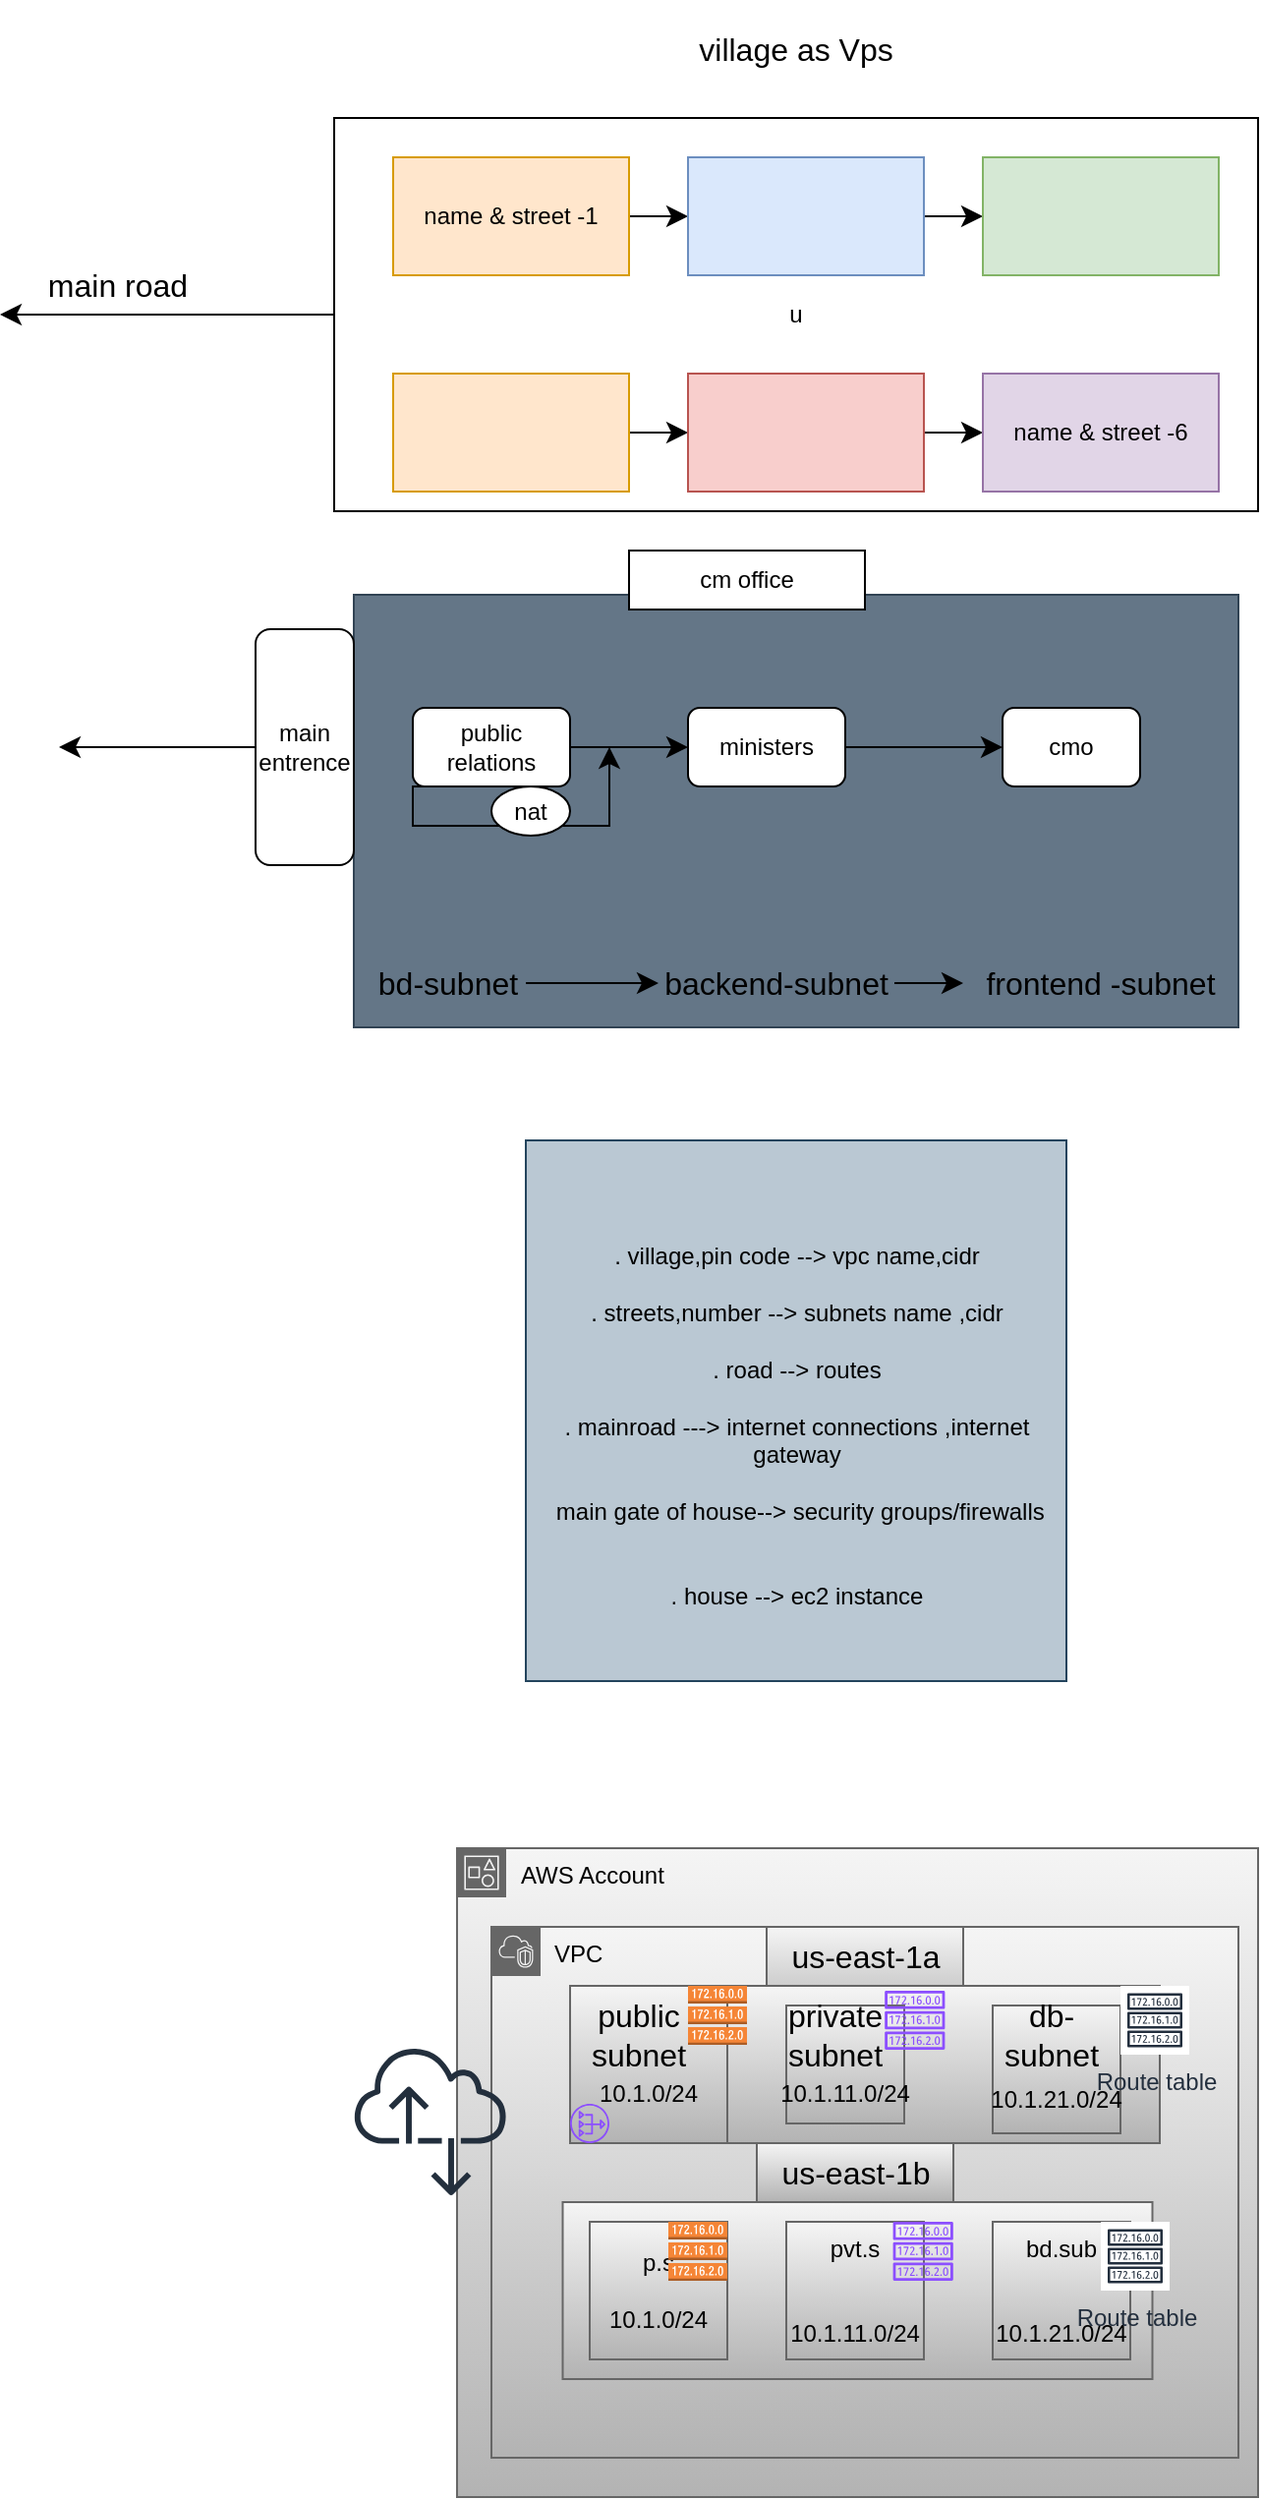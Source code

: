<mxfile version="24.8.4">
  <diagram name="Page-1" id="mvzZ6NSyyMqOKgbDVsj_">
    <mxGraphModel dx="1474" dy="607" grid="1" gridSize="10" guides="1" tooltips="1" connect="1" arrows="0" fold="1" page="1" pageScale="1" pageWidth="850" pageHeight="1100" math="0" shadow="0">
      <root>
        <mxCell id="0" />
        <mxCell id="1" parent="0" />
        <mxCell id="NnzPZb60_fNd0hpzD29Z-30" style="edgeStyle=none;curved=1;rounded=0;orthogonalLoop=1;jettySize=auto;html=1;fontSize=12;startSize=8;endSize=8;" parent="1" source="NnzPZb60_fNd0hpzD29Z-1" edge="1">
          <mxGeometry relative="1" as="geometry">
            <mxPoint x="-110" y="210" as="targetPoint" />
          </mxGeometry>
        </mxCell>
        <mxCell id="NnzPZb60_fNd0hpzD29Z-1" value="u" style="rounded=0;whiteSpace=wrap;html=1;" parent="1" vertex="1">
          <mxGeometry x="60" y="110" width="470" height="200" as="geometry" />
        </mxCell>
        <mxCell id="NnzPZb60_fNd0hpzD29Z-16" value="" style="edgeStyle=none;curved=1;rounded=0;orthogonalLoop=1;jettySize=auto;html=1;fontSize=12;startSize=8;endSize=8;" parent="1" source="NnzPZb60_fNd0hpzD29Z-2" target="NnzPZb60_fNd0hpzD29Z-9" edge="1">
          <mxGeometry relative="1" as="geometry" />
        </mxCell>
        <mxCell id="NnzPZb60_fNd0hpzD29Z-2" value="" style="rounded=0;whiteSpace=wrap;html=1;fillColor=#ffe6cc;strokeColor=#d79b00;" parent="1" vertex="1">
          <mxGeometry x="90" y="240" width="120" height="60" as="geometry" />
        </mxCell>
        <mxCell id="NnzPZb60_fNd0hpzD29Z-14" value="" style="edgeStyle=none;curved=1;rounded=0;orthogonalLoop=1;jettySize=auto;html=1;fontSize=12;startSize=8;endSize=8;" parent="1" source="NnzPZb60_fNd0hpzD29Z-3" target="NnzPZb60_fNd0hpzD29Z-11" edge="1">
          <mxGeometry relative="1" as="geometry" />
        </mxCell>
        <mxCell id="NnzPZb60_fNd0hpzD29Z-3" value="" style="rounded=0;whiteSpace=wrap;html=1;" parent="1" vertex="1">
          <mxGeometry x="240" y="130" width="120" height="60" as="geometry" />
        </mxCell>
        <mxCell id="NnzPZb60_fNd0hpzD29Z-13" value="" style="edgeStyle=none;curved=1;rounded=0;orthogonalLoop=1;jettySize=auto;html=1;fontSize=12;startSize=8;endSize=8;" parent="1" source="NnzPZb60_fNd0hpzD29Z-8" target="NnzPZb60_fNd0hpzD29Z-3" edge="1">
          <mxGeometry relative="1" as="geometry" />
        </mxCell>
        <mxCell id="NnzPZb60_fNd0hpzD29Z-8" value="name &amp;amp; street -1" style="rounded=0;whiteSpace=wrap;html=1;fillColor=#ffe6cc;strokeColor=#d79b00;" parent="1" vertex="1">
          <mxGeometry x="90" y="130" width="120" height="60" as="geometry" />
        </mxCell>
        <mxCell id="NnzPZb60_fNd0hpzD29Z-15" value="" style="edgeStyle=none;curved=1;rounded=0;orthogonalLoop=1;jettySize=auto;html=1;fontSize=12;startSize=8;endSize=8;" parent="1" source="NnzPZb60_fNd0hpzD29Z-9" target="NnzPZb60_fNd0hpzD29Z-10" edge="1">
          <mxGeometry relative="1" as="geometry" />
        </mxCell>
        <mxCell id="NnzPZb60_fNd0hpzD29Z-9" value="" style="rounded=0;whiteSpace=wrap;html=1;fillColor=#f8cecc;strokeColor=#b85450;" parent="1" vertex="1">
          <mxGeometry x="240" y="240" width="120" height="60" as="geometry" />
        </mxCell>
        <mxCell id="NnzPZb60_fNd0hpzD29Z-10" value="name &amp;amp; street -6" style="rounded=0;whiteSpace=wrap;html=1;fillColor=#e1d5e7;strokeColor=#9673a6;" parent="1" vertex="1">
          <mxGeometry x="390" y="240" width="120" height="60" as="geometry" />
        </mxCell>
        <mxCell id="NnzPZb60_fNd0hpzD29Z-11" value="" style="rounded=0;whiteSpace=wrap;html=1;fillColor=#d5e8d4;strokeColor=#82b366;" parent="1" vertex="1">
          <mxGeometry x="390" y="130" width="120" height="60" as="geometry" />
        </mxCell>
        <mxCell id="NnzPZb60_fNd0hpzD29Z-17" value="" style="rounded=0;whiteSpace=wrap;html=1;fillColor=#647687;fontColor=#ffffff;strokeColor=#314354;" parent="1" vertex="1">
          <mxGeometry x="70" y="352.5" width="450" height="220" as="geometry" />
        </mxCell>
        <mxCell id="9qyINy1KkSHCjzg-Aph0-6" style="edgeStyle=orthogonalEdgeStyle;rounded=0;orthogonalLoop=1;jettySize=auto;html=1;entryX=0;entryY=0.5;entryDx=0;entryDy=0;fontSize=12;startSize=8;endSize=8;" edge="1" parent="1" source="9qyINy1KkSHCjzg-Aph0-13">
          <mxGeometry relative="1" as="geometry">
            <mxPoint x="100" y="450" as="sourcePoint" />
            <mxPoint x="200" y="430" as="targetPoint" />
            <Array as="points">
              <mxPoint x="100" y="450" />
              <mxPoint x="100" y="470" />
              <mxPoint x="200" y="470" />
            </Array>
          </mxGeometry>
        </mxCell>
        <mxCell id="9qyINy1KkSHCjzg-Aph0-12" value="" style="edgeStyle=elbowEdgeStyle;rounded=0;orthogonalLoop=1;jettySize=auto;html=1;fontSize=12;startSize=8;endSize=8;" edge="1" parent="1" source="NnzPZb60_fNd0hpzD29Z-18" target="NnzPZb60_fNd0hpzD29Z-19">
          <mxGeometry relative="1" as="geometry" />
        </mxCell>
        <mxCell id="NnzPZb60_fNd0hpzD29Z-18" value="public relations" style="rounded=1;whiteSpace=wrap;html=1;" parent="1" vertex="1">
          <mxGeometry x="100" y="410" width="80" height="40" as="geometry" />
        </mxCell>
        <mxCell id="9qyINy1KkSHCjzg-Aph0-8" style="edgeStyle=none;curved=1;rounded=0;orthogonalLoop=1;jettySize=auto;html=1;fontSize=12;startSize=8;endSize=8;" edge="1" parent="1" source="NnzPZb60_fNd0hpzD29Z-19" target="NnzPZb60_fNd0hpzD29Z-20">
          <mxGeometry relative="1" as="geometry" />
        </mxCell>
        <mxCell id="NnzPZb60_fNd0hpzD29Z-19" value="ministers" style="rounded=1;whiteSpace=wrap;html=1;" parent="1" vertex="1">
          <mxGeometry x="240" y="410" width="80" height="40" as="geometry" />
        </mxCell>
        <mxCell id="NnzPZb60_fNd0hpzD29Z-20" value="cmo" style="rounded=1;whiteSpace=wrap;html=1;" parent="1" vertex="1">
          <mxGeometry x="400" y="410" width="70" height="40" as="geometry" />
        </mxCell>
        <mxCell id="NnzPZb60_fNd0hpzD29Z-22" style="edgeStyle=none;curved=1;rounded=0;orthogonalLoop=1;jettySize=auto;html=1;fontSize=12;startSize=8;endSize=8;" parent="1" source="NnzPZb60_fNd0hpzD29Z-21" edge="1">
          <mxGeometry relative="1" as="geometry">
            <mxPoint x="-80" y="430" as="targetPoint" />
          </mxGeometry>
        </mxCell>
        <mxCell id="NnzPZb60_fNd0hpzD29Z-21" value="main&lt;div&gt;entrence&lt;/div&gt;" style="rounded=1;whiteSpace=wrap;html=1;" parent="1" vertex="1">
          <mxGeometry x="20" y="370" width="50" height="120" as="geometry" />
        </mxCell>
        <mxCell id="NnzPZb60_fNd0hpzD29Z-23" value="cm office" style="rounded=0;whiteSpace=wrap;html=1;" parent="1" vertex="1">
          <mxGeometry x="210" y="330" width="120" height="30" as="geometry" />
        </mxCell>
        <mxCell id="NnzPZb60_fNd0hpzD29Z-24" value="" style="rounded=0;whiteSpace=wrap;html=1;fillColor=#dae8fc;strokeColor=#6c8ebf;" parent="1" vertex="1">
          <mxGeometry x="240" y="130" width="120" height="60" as="geometry" />
        </mxCell>
        <mxCell id="NnzPZb60_fNd0hpzD29Z-26" value="&lt;div&gt;&lt;br&gt;&lt;/div&gt;&lt;div&gt;. village,pin code --&amp;gt; vpc name,cidr&lt;/div&gt;&lt;div&gt;&lt;br&gt;&lt;/div&gt;&lt;div&gt;. streets,number --&amp;gt; subnets name ,cidr&lt;/div&gt;&lt;div&gt;&lt;br&gt;&lt;/div&gt;&lt;div&gt;. road --&amp;gt; routes&lt;/div&gt;&lt;div&gt;&lt;br&gt;&lt;/div&gt;&lt;div&gt;. mainroad ---&amp;gt; internet connections ,internet gateway&lt;/div&gt;&lt;div&gt;&lt;br&gt;&lt;/div&gt;&lt;div&gt;&amp;nbsp;main gate of house--&amp;gt; security groups/firewalls&lt;/div&gt;&lt;div&gt;&lt;br&gt;&lt;/div&gt;&lt;div&gt;&lt;br&gt;&lt;/div&gt;&lt;div&gt;. house --&amp;gt; ec2 instance&lt;/div&gt;" style="whiteSpace=wrap;html=1;aspect=fixed;fillColor=#bac8d3;strokeColor=#23445d;" parent="1" vertex="1">
          <mxGeometry x="157.5" y="630" width="275" height="275" as="geometry" />
        </mxCell>
        <mxCell id="NnzPZb60_fNd0hpzD29Z-29" value="village as Vps" style="text;html=1;align=center;verticalAlign=middle;whiteSpace=wrap;rounded=0;fontSize=16;" parent="1" vertex="1">
          <mxGeometry x="230" y="50" width="130" height="50" as="geometry" />
        </mxCell>
        <mxCell id="NnzPZb60_fNd0hpzD29Z-31" value="main road" style="text;strokeColor=none;align=center;fillColor=none;html=1;verticalAlign=middle;whiteSpace=wrap;rounded=0;fontSize=16;" parent="1" vertex="1">
          <mxGeometry x="-90" y="180" width="80" height="30" as="geometry" />
        </mxCell>
        <mxCell id="NnzPZb60_fNd0hpzD29Z-32" value="frontend -subnet" style="text;html=1;align=center;verticalAlign=middle;whiteSpace=wrap;rounded=0;fontSize=16;" parent="1" vertex="1">
          <mxGeometry x="380" y="535" width="140" height="30" as="geometry" />
        </mxCell>
        <mxCell id="NnzPZb60_fNd0hpzD29Z-36" style="edgeStyle=none;curved=1;rounded=0;orthogonalLoop=1;jettySize=auto;html=1;fontSize=12;startSize=8;endSize=8;" parent="1" source="NnzPZb60_fNd0hpzD29Z-33" target="NnzPZb60_fNd0hpzD29Z-32" edge="1">
          <mxGeometry relative="1" as="geometry" />
        </mxCell>
        <mxCell id="NnzPZb60_fNd0hpzD29Z-33" value="backend-subnet" style="text;html=1;align=center;verticalAlign=middle;whiteSpace=wrap;rounded=0;fontSize=16;" parent="1" vertex="1">
          <mxGeometry x="225" y="535" width="120" height="30" as="geometry" />
        </mxCell>
        <mxCell id="NnzPZb60_fNd0hpzD29Z-35" style="edgeStyle=none;curved=1;rounded=0;orthogonalLoop=1;jettySize=auto;html=1;fontSize=12;startSize=8;endSize=8;" parent="1" source="NnzPZb60_fNd0hpzD29Z-34" target="NnzPZb60_fNd0hpzD29Z-33" edge="1">
          <mxGeometry relative="1" as="geometry" />
        </mxCell>
        <mxCell id="NnzPZb60_fNd0hpzD29Z-34" value="bd-subnet" style="text;html=1;align=center;verticalAlign=middle;whiteSpace=wrap;rounded=0;fontSize=16;" parent="1" vertex="1">
          <mxGeometry x="77.5" y="535" width="80" height="30" as="geometry" />
        </mxCell>
        <mxCell id="9qyINy1KkSHCjzg-Aph0-13" value="nat" style="ellipse;whiteSpace=wrap;html=1;" vertex="1" parent="1">
          <mxGeometry x="140" y="450" width="40" height="25" as="geometry" />
        </mxCell>
        <mxCell id="9qyINy1KkSHCjzg-Aph0-24" value="AWS Account" style="points=[[0,0],[0.25,0],[0.5,0],[0.75,0],[1,0],[1,0.25],[1,0.5],[1,0.75],[1,1],[0.75,1],[0.5,1],[0.25,1],[0,1],[0,0.75],[0,0.5],[0,0.25]];outlineConnect=0;gradientColor=#b3b3b3;html=1;whiteSpace=wrap;fontSize=12;fontStyle=0;container=1;pointerEvents=0;collapsible=0;recursiveResize=0;shape=mxgraph.aws4.group;grIcon=mxgraph.aws4.group_account;strokeColor=#666666;fillColor=#f5f5f5;verticalAlign=top;align=left;spacingLeft=30;dashed=0;" vertex="1" parent="1">
          <mxGeometry x="122.5" y="990" width="407.5" height="330" as="geometry" />
        </mxCell>
        <mxCell id="9qyINy1KkSHCjzg-Aph0-25" value="VPC" style="points=[[0,0],[0.25,0],[0.5,0],[0.75,0],[1,0],[1,0.25],[1,0.5],[1,0.75],[1,1],[0.75,1],[0.5,1],[0.25,1],[0,1],[0,0.75],[0,0.5],[0,0.25]];outlineConnect=0;gradientColor=#b3b3b3;html=1;whiteSpace=wrap;fontSize=12;fontStyle=0;container=1;pointerEvents=0;collapsible=0;recursiveResize=0;shape=mxgraph.aws4.group;grIcon=mxgraph.aws4.group_vpc2;strokeColor=#666666;fillColor=#f5f5f5;verticalAlign=top;align=left;spacingLeft=30;dashed=0;" vertex="1" parent="9qyINy1KkSHCjzg-Aph0-24">
          <mxGeometry x="17.5" y="40" width="380" height="270" as="geometry" />
        </mxCell>
        <mxCell id="9qyINy1KkSHCjzg-Aph0-27" value="" style="rounded=0;whiteSpace=wrap;html=1;fillColor=#f5f5f5;gradientColor=#b3b3b3;strokeColor=#666666;" vertex="1" parent="9qyINy1KkSHCjzg-Aph0-25">
          <mxGeometry x="40" y="30" width="300" height="80" as="geometry" />
        </mxCell>
        <mxCell id="9qyINy1KkSHCjzg-Aph0-28" value="" style="rounded=0;whiteSpace=wrap;html=1;fillColor=#f5f5f5;gradientColor=#b3b3b3;strokeColor=#666666;" vertex="1" parent="9qyINy1KkSHCjzg-Aph0-25">
          <mxGeometry x="36.25" y="140" width="300" height="90" as="geometry" />
        </mxCell>
        <mxCell id="9qyINy1KkSHCjzg-Aph0-33" value="" style="edgeStyle=none;curved=1;rounded=0;orthogonalLoop=1;jettySize=auto;html=1;fontSize=12;startSize=8;endSize=8;fillColor=#f5f5f5;gradientColor=#b3b3b3;strokeColor=#666666;" edge="1" parent="9qyINy1KkSHCjzg-Aph0-25" source="9qyINy1KkSHCjzg-Aph0-32" target="9qyINy1KkSHCjzg-Aph0-28">
          <mxGeometry relative="1" as="geometry" />
        </mxCell>
        <mxCell id="9qyINy1KkSHCjzg-Aph0-32" value="us-east-1b" style="text;html=1;align=center;verticalAlign=middle;resizable=0;points=[];autosize=1;strokeColor=#666666;fillColor=#f5f5f5;fontSize=16;gradientColor=#b3b3b3;" vertex="1" parent="9qyINy1KkSHCjzg-Aph0-25">
          <mxGeometry x="135" y="110" width="100" height="30" as="geometry" />
        </mxCell>
        <mxCell id="9qyINy1KkSHCjzg-Aph0-29" value="us-east-1a&lt;div&gt;&lt;br&gt;&lt;/div&gt;" style="text;html=1;align=center;verticalAlign=middle;resizable=0;points=[];autosize=1;strokeColor=#666666;fillColor=#f5f5f5;fontSize=16;gradientColor=#b3b3b3;" vertex="1" parent="9qyINy1KkSHCjzg-Aph0-25">
          <mxGeometry x="140" width="100" height="50" as="geometry" />
        </mxCell>
        <mxCell id="9qyINy1KkSHCjzg-Aph0-34" value="" style="whiteSpace=wrap;html=1;aspect=fixed;fillColor=#f5f5f5;gradientColor=#b3b3b3;strokeColor=#666666;" vertex="1" parent="9qyINy1KkSHCjzg-Aph0-25">
          <mxGeometry x="50" y="40" width="60" height="60" as="geometry" />
        </mxCell>
        <mxCell id="9qyINy1KkSHCjzg-Aph0-35" value="" style="rounded=0;whiteSpace=wrap;html=1;fillColor=#f5f5f5;gradientColor=#b3b3b3;strokeColor=#666666;" vertex="1" parent="9qyINy1KkSHCjzg-Aph0-25">
          <mxGeometry x="40" y="30" width="300" height="80" as="geometry" />
        </mxCell>
        <mxCell id="9qyINy1KkSHCjzg-Aph0-36" value="&lt;div&gt;&lt;br&gt;&lt;/div&gt;&lt;div&gt;&lt;br&gt;&lt;/div&gt;&lt;div&gt;10.1.0/24&lt;/div&gt;" style="whiteSpace=wrap;html=1;aspect=fixed;fillColor=#f5f5f5;strokeColor=#666666;gradientColor=#b3b3b3;" vertex="1" parent="9qyINy1KkSHCjzg-Aph0-25">
          <mxGeometry x="40" y="30" width="80" height="80" as="geometry" />
        </mxCell>
        <mxCell id="9qyINy1KkSHCjzg-Aph0-37" value="&lt;div&gt;&lt;br&gt;&lt;/div&gt;&lt;div&gt;&lt;div&gt;&lt;br&gt;&lt;/div&gt;&lt;div&gt;10.1.11.0/24&lt;/div&gt;&lt;/div&gt;" style="whiteSpace=wrap;html=1;aspect=fixed;fillColor=#f5f5f5;strokeColor=#666666;gradientColor=#b3b3b3;" vertex="1" parent="9qyINy1KkSHCjzg-Aph0-25">
          <mxGeometry x="150" y="40" width="60" height="60" as="geometry" />
        </mxCell>
        <mxCell id="9qyINy1KkSHCjzg-Aph0-38" value="&lt;div&gt;&lt;br&gt;&lt;/div&gt;&lt;div&gt;&lt;div&gt;&lt;br&gt;&lt;/div&gt;&lt;div&gt;10.1.21.0/24&lt;/div&gt;&lt;/div&gt;" style="whiteSpace=wrap;html=1;aspect=fixed;fillColor=#f5f5f5;strokeColor=#666666;gradientColor=#b3b3b3;" vertex="1" parent="9qyINy1KkSHCjzg-Aph0-25">
          <mxGeometry x="255" y="40" width="65" height="65" as="geometry" />
        </mxCell>
        <mxCell id="9qyINy1KkSHCjzg-Aph0-39" value="pvt.s&lt;div&gt;&lt;br&gt;&lt;/div&gt;&lt;div&gt;&lt;div&gt;&lt;br&gt;&lt;/div&gt;&lt;div&gt;10.1.11.0/24&lt;/div&gt;&lt;/div&gt;" style="whiteSpace=wrap;html=1;aspect=fixed;fillColor=#f5f5f5;strokeColor=#666666;gradientColor=#b3b3b3;" vertex="1" parent="9qyINy1KkSHCjzg-Aph0-25">
          <mxGeometry x="150" y="150" width="70" height="70" as="geometry" />
        </mxCell>
        <mxCell id="9qyINy1KkSHCjzg-Aph0-40" value="p.s&lt;br&gt;&lt;div&gt;&lt;div&gt;&lt;br&gt;&lt;/div&gt;&lt;div&gt;10.1.0/24&lt;/div&gt;&lt;/div&gt;" style="whiteSpace=wrap;html=1;aspect=fixed;fillColor=#f5f5f5;strokeColor=#666666;gradientColor=#b3b3b3;" vertex="1" parent="9qyINy1KkSHCjzg-Aph0-25">
          <mxGeometry x="50" y="150" width="70" height="70" as="geometry" />
        </mxCell>
        <mxCell id="9qyINy1KkSHCjzg-Aph0-41" value="bd.sub&lt;div&gt;&lt;br&gt;&lt;/div&gt;&lt;div&gt;&lt;div&gt;&lt;br&gt;&lt;/div&gt;&lt;div&gt;10.1.21.0/24&lt;/div&gt;&lt;/div&gt;" style="whiteSpace=wrap;html=1;aspect=fixed;fillColor=#f5f5f5;strokeColor=#666666;gradientColor=#b3b3b3;" vertex="1" parent="9qyINy1KkSHCjzg-Aph0-25">
          <mxGeometry x="255" y="150" width="70" height="70" as="geometry" />
        </mxCell>
        <mxCell id="9qyINy1KkSHCjzg-Aph0-43" value="public subnet" style="text;html=1;align=center;verticalAlign=middle;whiteSpace=wrap;rounded=0;fontSize=16;" vertex="1" parent="9qyINy1KkSHCjzg-Aph0-25">
          <mxGeometry x="50" y="40" width="50" height="30" as="geometry" />
        </mxCell>
        <mxCell id="9qyINy1KkSHCjzg-Aph0-48" value="private&lt;div&gt;subnet&lt;/div&gt;" style="text;html=1;align=center;verticalAlign=middle;whiteSpace=wrap;rounded=0;fontSize=16;" vertex="1" parent="9qyINy1KkSHCjzg-Aph0-25">
          <mxGeometry x="150" y="40" width="50" height="30" as="geometry" />
        </mxCell>
        <mxCell id="9qyINy1KkSHCjzg-Aph0-49" value="db-subnet" style="text;html=1;align=center;verticalAlign=middle;whiteSpace=wrap;rounded=0;fontSize=16;" vertex="1" parent="9qyINy1KkSHCjzg-Aph0-25">
          <mxGeometry x="260" y="40" width="50" height="30" as="geometry" />
        </mxCell>
        <mxCell id="9qyINy1KkSHCjzg-Aph0-51" value="" style="sketch=0;outlineConnect=0;fontColor=#232F3E;gradientColor=none;fillColor=#8C4FFF;strokeColor=none;dashed=0;verticalLabelPosition=bottom;verticalAlign=top;align=center;html=1;fontSize=12;fontStyle=0;aspect=fixed;pointerEvents=1;shape=mxgraph.aws4.nat_gateway;" vertex="1" parent="9qyINy1KkSHCjzg-Aph0-25">
          <mxGeometry x="40" y="90" width="20" height="20" as="geometry" />
        </mxCell>
        <mxCell id="9qyINy1KkSHCjzg-Aph0-53" value="" style="outlineConnect=0;dashed=0;verticalLabelPosition=bottom;verticalAlign=top;align=center;html=1;shape=mxgraph.aws3.route_table;fillColor=#F58536;gradientColor=none;" vertex="1" parent="9qyINy1KkSHCjzg-Aph0-25">
          <mxGeometry x="100" y="30" width="30" height="30" as="geometry" />
        </mxCell>
        <mxCell id="9qyINy1KkSHCjzg-Aph0-54" value="Route table" style="sketch=0;outlineConnect=0;fontColor=#232F3E;gradientColor=none;strokeColor=#232F3E;fillColor=#ffffff;dashed=0;verticalLabelPosition=bottom;verticalAlign=top;align=center;html=1;fontSize=12;fontStyle=0;aspect=fixed;shape=mxgraph.aws4.resourceIcon;resIcon=mxgraph.aws4.route_table;" vertex="1" parent="9qyINy1KkSHCjzg-Aph0-25">
          <mxGeometry x="320" y="30" width="35" height="35" as="geometry" />
        </mxCell>
        <mxCell id="9qyINy1KkSHCjzg-Aph0-55" value="" style="sketch=0;outlineConnect=0;fontColor=#232F3E;gradientColor=none;fillColor=#8C4FFF;strokeColor=none;dashed=0;verticalLabelPosition=bottom;verticalAlign=top;align=center;html=1;fontSize=12;fontStyle=0;aspect=fixed;pointerEvents=1;shape=mxgraph.aws4.route_table;" vertex="1" parent="9qyINy1KkSHCjzg-Aph0-25">
          <mxGeometry x="204.21" y="150" width="30.79" height="30" as="geometry" />
        </mxCell>
        <mxCell id="9qyINy1KkSHCjzg-Aph0-56" value="Route table" style="sketch=0;outlineConnect=0;fontColor=#232F3E;gradientColor=none;strokeColor=#232F3E;fillColor=#ffffff;dashed=0;verticalLabelPosition=bottom;verticalAlign=top;align=center;html=1;fontSize=12;fontStyle=0;aspect=fixed;shape=mxgraph.aws4.resourceIcon;resIcon=mxgraph.aws4.route_table;" vertex="1" parent="9qyINy1KkSHCjzg-Aph0-25">
          <mxGeometry x="310" y="150" width="35" height="35" as="geometry" />
        </mxCell>
        <mxCell id="9qyINy1KkSHCjzg-Aph0-57" value="" style="outlineConnect=0;dashed=0;verticalLabelPosition=bottom;verticalAlign=top;align=center;html=1;shape=mxgraph.aws3.route_table;fillColor=#F58536;gradientColor=none;" vertex="1" parent="9qyINy1KkSHCjzg-Aph0-25">
          <mxGeometry x="90" y="150" width="30" height="30" as="geometry" />
        </mxCell>
        <mxCell id="9qyINy1KkSHCjzg-Aph0-58" value="" style="sketch=0;outlineConnect=0;fontColor=#232F3E;gradientColor=none;fillColor=#8C4FFF;strokeColor=none;dashed=0;verticalLabelPosition=bottom;verticalAlign=top;align=center;html=1;fontSize=12;fontStyle=0;aspect=fixed;pointerEvents=1;shape=mxgraph.aws4.route_table;" vertex="1" parent="9qyINy1KkSHCjzg-Aph0-25">
          <mxGeometry x="200" y="32.5" width="30.79" height="30" as="geometry" />
        </mxCell>
        <mxCell id="9qyINy1KkSHCjzg-Aph0-52" value="" style="sketch=0;outlineConnect=0;fontColor=#232F3E;gradientColor=none;fillColor=#232F3D;strokeColor=none;dashed=0;verticalLabelPosition=bottom;verticalAlign=top;align=center;html=1;fontSize=12;fontStyle=0;aspect=fixed;pointerEvents=1;shape=mxgraph.aws4.internet_alt2;" vertex="1" parent="1">
          <mxGeometry x="70" y="1090" width="78" height="78" as="geometry" />
        </mxCell>
      </root>
    </mxGraphModel>
  </diagram>
</mxfile>
